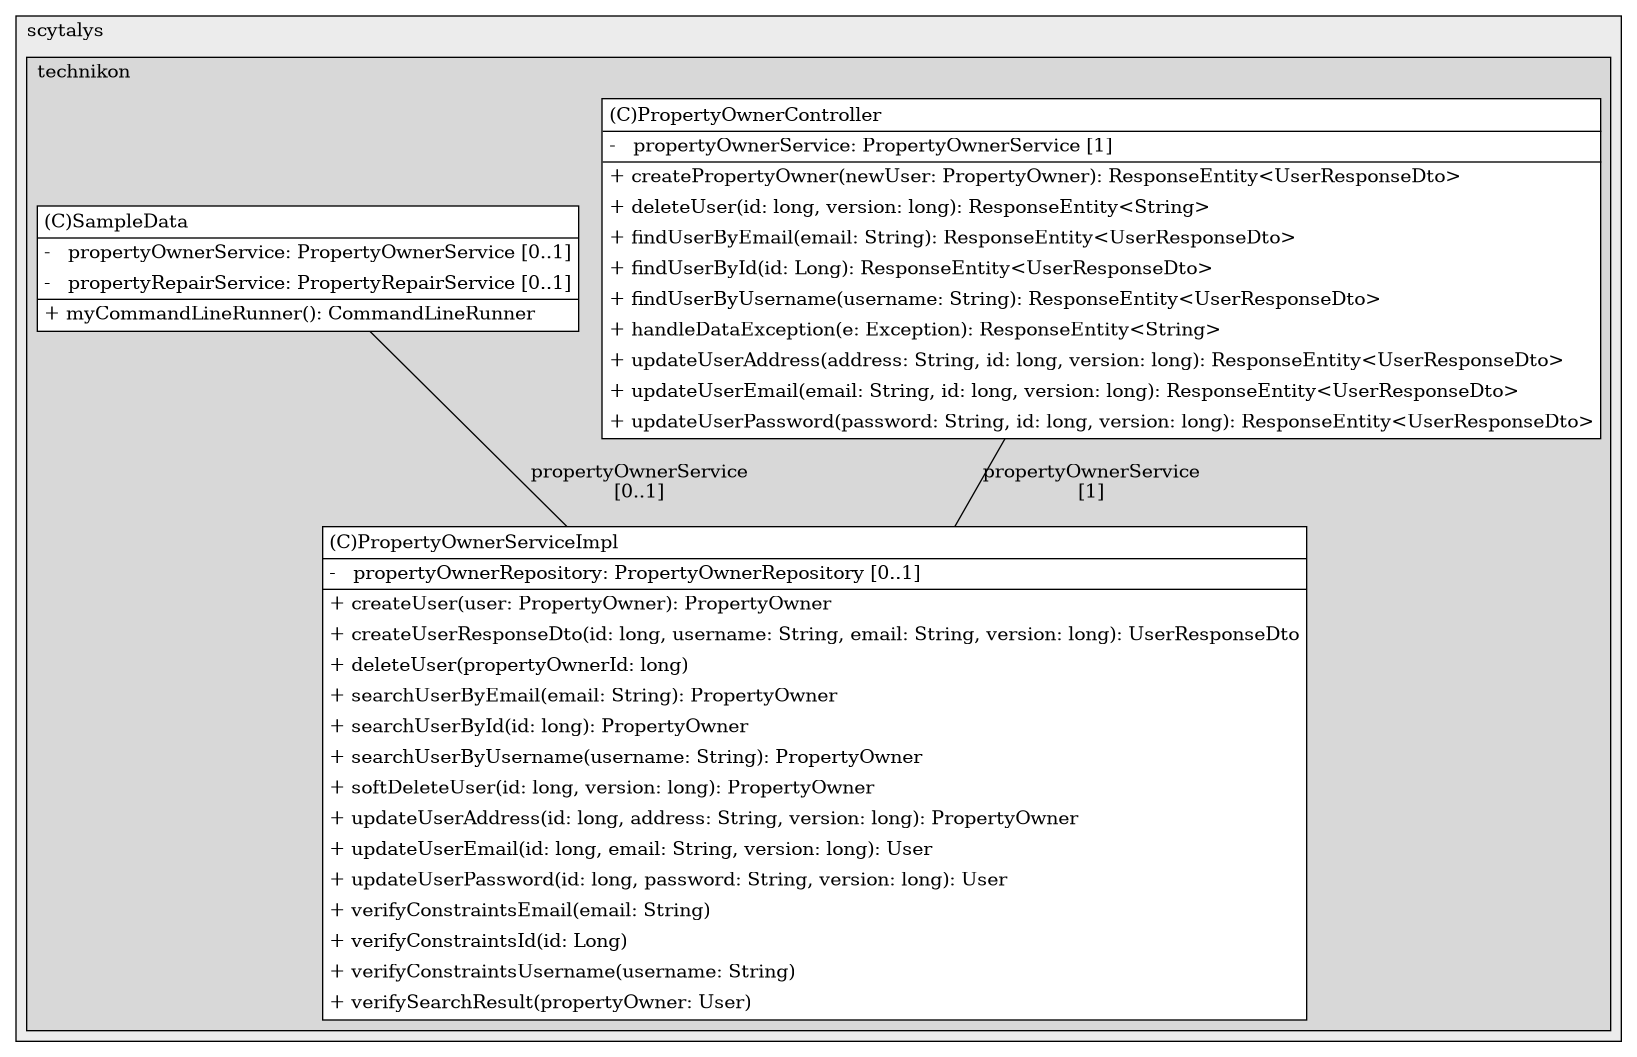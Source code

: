 @startuml

/' diagram meta data start
config=StructureConfiguration;
{
  "projectClassification": {
    "searchMode": "OpenProject", // OpenProject, AllProjects
    "includedProjects": "",
    "pathEndKeywords": "*.impl",
    "isClientPath": "",
    "isClientName": "",
    "isTestPath": "",
    "isTestName": "",
    "isMappingPath": "",
    "isMappingName": "",
    "isDataAccessPath": "",
    "isDataAccessName": "",
    "isDataStructurePath": "",
    "isDataStructureName": "",
    "isInterfaceStructuresPath": "",
    "isInterfaceStructuresName": "",
    "isEntryPointPath": "",
    "isEntryPointName": "",
    "treatFinalFieldsAsMandatory": false
  },
  "graphRestriction": {
    "classPackageExcludeFilter": "",
    "classPackageIncludeFilter": "",
    "classNameExcludeFilter": "",
    "classNameIncludeFilter": "",
    "methodNameExcludeFilter": "",
    "methodNameIncludeFilter": "",
    "removeByInheritance": "", // inheritance/annotation based filtering is done in a second step
    "removeByAnnotation": "",
    "removeByClassPackage": "", // cleanup the graph after inheritance/annotation based filtering is done
    "removeByClassName": "",
    "cutMappings": false,
    "cutEnum": true,
    "cutTests": true,
    "cutClient": true,
    "cutDataAccess": false,
    "cutInterfaceStructures": false,
    "cutDataStructures": false,
    "cutGetterAndSetter": true,
    "cutConstructors": true
  },
  "graphTraversal": {
    "forwardDepth": 6,
    "backwardDepth": 6,
    "classPackageExcludeFilter": "",
    "classPackageIncludeFilter": "",
    "classNameExcludeFilter": "",
    "classNameIncludeFilter": "",
    "methodNameExcludeFilter": "",
    "methodNameIncludeFilter": "",
    "hideMappings": false,
    "hideDataStructures": false,
    "hidePrivateMethods": true,
    "hideInterfaceCalls": true, // indirection: implementation -> interface (is hidden) -> implementation
    "onlyShowApplicationEntryPoints": false, // root node is included
    "useMethodCallsForStructureDiagram": "ForwardOnly" // ForwardOnly, BothDirections, No
  },
  "details": {
    "aggregation": "GroupByClass", // ByClass, GroupByClass, None
    "showClassGenericTypes": true,
    "showMethods": true,
    "showMethodParameterNames": true,
    "showMethodParameterTypes": true,
    "showMethodReturnType": true,
    "showPackageLevels": 2,
    "showDetailedClassStructure": true
  },
  "rootClass": "com.scytalys.technikon.service.impl.PropertyOwnerServiceImpl",
  "extensionCallbackMethod": "" // qualified.class.name#methodName - signature: public static String method(String)
}
diagram meta data end '/



digraph g {
    rankdir="TB"
    splines=polyline
    

'nodes 
subgraph cluster_197470096 { 
   	label=scytalys
	labeljust=l
	fillcolor="#ececec"
	style=filled
   
   subgraph cluster_882458853 { 
   	label=technikon
	labeljust=l
	fillcolor="#d8d8d8"
	style=filled
   
   PropertyOwnerController931943586[
	label=<<TABLE BORDER="1" CELLBORDER="0" CELLPADDING="4" CELLSPACING="0">
<TR><TD ALIGN="LEFT" >(C)PropertyOwnerController</TD></TR>
<HR/>
<TR><TD ALIGN="LEFT" >-   propertyOwnerService: PropertyOwnerService [1]</TD></TR>
<HR/>
<TR><TD ALIGN="LEFT" >+ createPropertyOwner(newUser: PropertyOwner): ResponseEntity&lt;UserResponseDto&gt;</TD></TR>
<TR><TD ALIGN="LEFT" >+ deleteUser(id: long, version: long): ResponseEntity&lt;String&gt;</TD></TR>
<TR><TD ALIGN="LEFT" >+ findUserByEmail(email: String): ResponseEntity&lt;UserResponseDto&gt;</TD></TR>
<TR><TD ALIGN="LEFT" >+ findUserById(id: Long): ResponseEntity&lt;UserResponseDto&gt;</TD></TR>
<TR><TD ALIGN="LEFT" >+ findUserByUsername(username: String): ResponseEntity&lt;UserResponseDto&gt;</TD></TR>
<TR><TD ALIGN="LEFT" >+ handleDataException(e: Exception): ResponseEntity&lt;String&gt;</TD></TR>
<TR><TD ALIGN="LEFT" >+ updateUserAddress(address: String, id: long, version: long): ResponseEntity&lt;UserResponseDto&gt;</TD></TR>
<TR><TD ALIGN="LEFT" >+ updateUserEmail(email: String, id: long, version: long): ResponseEntity&lt;UserResponseDto&gt;</TD></TR>
<TR><TD ALIGN="LEFT" >+ updateUserPassword(password: String, id: long, version: long): ResponseEntity&lt;UserResponseDto&gt;</TD></TR>
</TABLE>>
	style=filled
	margin=0
	shape=plaintext
	fillcolor="#FFFFFF"
];

PropertyOwnerServiceImpl124484289[
	label=<<TABLE BORDER="1" CELLBORDER="0" CELLPADDING="4" CELLSPACING="0">
<TR><TD ALIGN="LEFT" >(C)PropertyOwnerServiceImpl</TD></TR>
<HR/>
<TR><TD ALIGN="LEFT" >-   propertyOwnerRepository: PropertyOwnerRepository [0..1]</TD></TR>
<HR/>
<TR><TD ALIGN="LEFT" >+ createUser(user: PropertyOwner): PropertyOwner</TD></TR>
<TR><TD ALIGN="LEFT" >+ createUserResponseDto(id: long, username: String, email: String, version: long): UserResponseDto</TD></TR>
<TR><TD ALIGN="LEFT" >+ deleteUser(propertyOwnerId: long)</TD></TR>
<TR><TD ALIGN="LEFT" >+ searchUserByEmail(email: String): PropertyOwner</TD></TR>
<TR><TD ALIGN="LEFT" >+ searchUserById(id: long): PropertyOwner</TD></TR>
<TR><TD ALIGN="LEFT" >+ searchUserByUsername(username: String): PropertyOwner</TD></TR>
<TR><TD ALIGN="LEFT" >+ softDeleteUser(id: long, version: long): PropertyOwner</TD></TR>
<TR><TD ALIGN="LEFT" >+ updateUserAddress(id: long, address: String, version: long): PropertyOwner</TD></TR>
<TR><TD ALIGN="LEFT" >+ updateUserEmail(id: long, email: String, version: long): User</TD></TR>
<TR><TD ALIGN="LEFT" >+ updateUserPassword(id: long, password: String, version: long): User</TD></TR>
<TR><TD ALIGN="LEFT" >+ verifyConstraintsEmail(email: String)</TD></TR>
<TR><TD ALIGN="LEFT" >+ verifyConstraintsId(id: Long)</TD></TR>
<TR><TD ALIGN="LEFT" >+ verifyConstraintsUsername(username: String)</TD></TR>
<TR><TD ALIGN="LEFT" >+ verifySearchResult(propertyOwner: User)</TD></TR>
</TABLE>>
	style=filled
	margin=0
	shape=plaintext
	fillcolor="#FFFFFF"
];

SampleData2033362088[
	label=<<TABLE BORDER="1" CELLBORDER="0" CELLPADDING="4" CELLSPACING="0">
<TR><TD ALIGN="LEFT" >(C)SampleData</TD></TR>
<HR/>
<TR><TD ALIGN="LEFT" >-   propertyOwnerService: PropertyOwnerService [0..1]</TD></TR>
<TR><TD ALIGN="LEFT" >-   propertyRepairService: PropertyRepairService [0..1]</TD></TR>
<HR/>
<TR><TD ALIGN="LEFT" >+ myCommandLineRunner(): CommandLineRunner</TD></TR>
</TABLE>>
	style=filled
	margin=0
	shape=plaintext
	fillcolor="#FFFFFF"
];
} 
} 

'edges    
PropertyOwnerController931943586 -> PropertyOwnerServiceImpl124484289[label="propertyOwnerService
[1]", arrowhead=none];
SampleData2033362088 -> PropertyOwnerServiceImpl124484289[label="propertyOwnerService
[0..1]", arrowhead=none];
    
}
@enduml